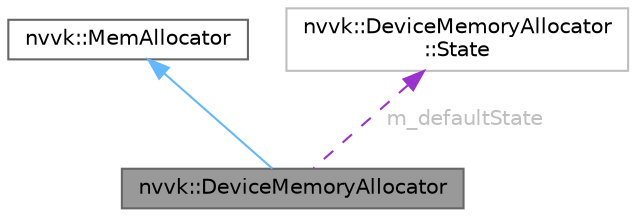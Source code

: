 digraph "nvvk::DeviceMemoryAllocator"
{
 // LATEX_PDF_SIZE
  bgcolor="transparent";
  edge [fontname=Helvetica,fontsize=10,labelfontname=Helvetica,labelfontsize=10];
  node [fontname=Helvetica,fontsize=10,shape=box,height=0.2,width=0.4];
  Node1 [id="Node000001",label="nvvk::DeviceMemoryAllocator",height=0.2,width=0.4,color="gray40", fillcolor="grey60", style="filled", fontcolor="black",tooltip=" "];
  Node2 -> Node1 [id="edge1_Node000001_Node000002",dir="back",color="steelblue1",style="solid",tooltip=" "];
  Node2 [id="Node000002",label="nvvk::MemAllocator",height=0.2,width=0.4,color="gray40", fillcolor="white", style="filled",URL="$classnvvk_1_1_mem_allocator.html",tooltip=" "];
  Node3 -> Node1 [id="edge2_Node000001_Node000003",dir="back",color="darkorchid3",style="dashed",tooltip=" ",label=" m_defaultState",fontcolor="grey" ];
  Node3 [id="Node000003",label="nvvk::DeviceMemoryAllocator\l::State",height=0.2,width=0.4,color="grey75", fillcolor="white", style="filled",URL="$structnvvk_1_1_device_memory_allocator_1_1_state.html",tooltip=" "];
}
